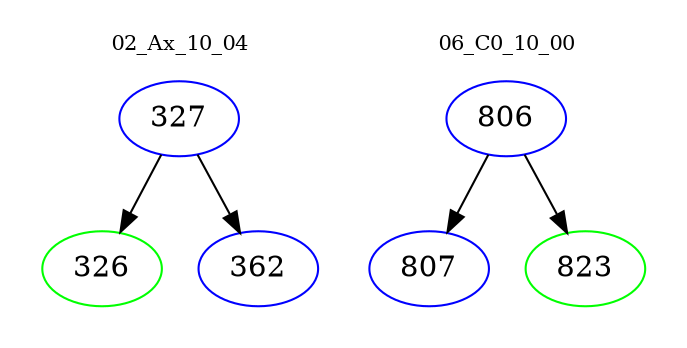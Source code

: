 digraph{
subgraph cluster_0 {
color = white
label = "02_Ax_10_04";
fontsize=10;
T0_327 [label="327", color="blue"]
T0_327 -> T0_326 [color="black"]
T0_326 [label="326", color="green"]
T0_327 -> T0_362 [color="black"]
T0_362 [label="362", color="blue"]
}
subgraph cluster_1 {
color = white
label = "06_C0_10_00";
fontsize=10;
T1_806 [label="806", color="blue"]
T1_806 -> T1_807 [color="black"]
T1_807 [label="807", color="blue"]
T1_806 -> T1_823 [color="black"]
T1_823 [label="823", color="green"]
}
}
